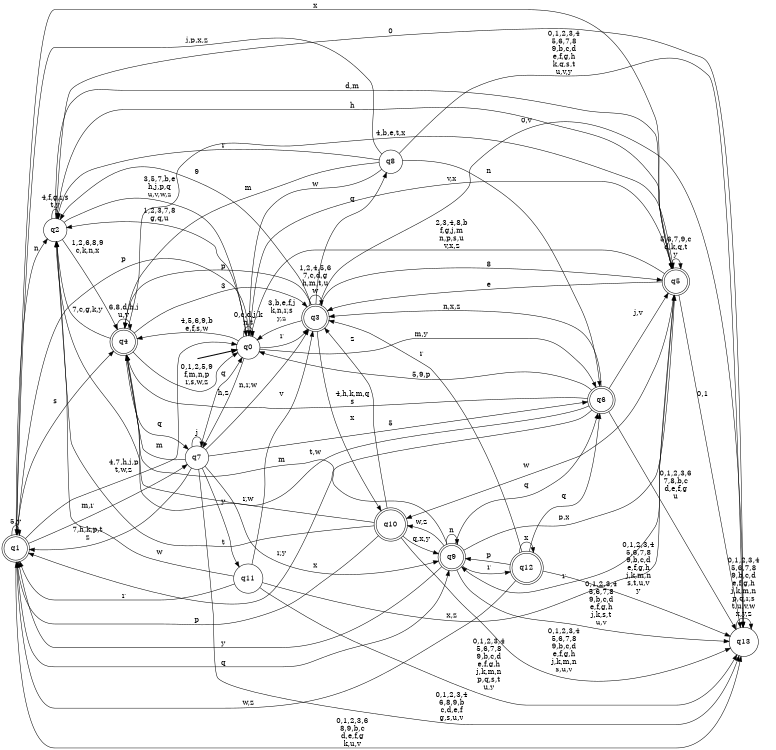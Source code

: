digraph BlueStar {
__start0 [style = invis, shape = none, label = "", width = 0, height = 0];

rankdir=LR;
size="8,5";

s0 [style="filled", color="black", fillcolor="white" shape="circle", label="q0"];
s1 [style="rounded,filled", color="black", fillcolor="white" shape="doublecircle", label="q1"];
s2 [style="filled", color="black", fillcolor="white" shape="circle", label="q2"];
s3 [style="rounded,filled", color="black", fillcolor="white" shape="doublecircle", label="q3"];
s4 [style="rounded,filled", color="black", fillcolor="white" shape="doublecircle", label="q4"];
s5 [style="rounded,filled", color="black", fillcolor="white" shape="doublecircle", label="q5"];
s6 [style="rounded,filled", color="black", fillcolor="white" shape="doublecircle", label="q6"];
s7 [style="filled", color="black", fillcolor="white" shape="circle", label="q7"];
s8 [style="filled", color="black", fillcolor="white" shape="circle", label="q8"];
s9 [style="rounded,filled", color="black", fillcolor="white" shape="doublecircle", label="q9"];
s10 [style="rounded,filled", color="black", fillcolor="white" shape="doublecircle", label="q10"];
s11 [style="filled", color="black", fillcolor="white" shape="circle", label="q11"];
s12 [style="rounded,filled", color="black", fillcolor="white" shape="doublecircle", label="q12"];
s13 [style="filled", color="black", fillcolor="white" shape="circle", label="q13"];
subgraph cluster_main { 
	graph [pad=".75", ranksep="0.15", nodesep="0.15"];
	 style=invis; 
	__start0 -> s0 [penwidth=2];
}
s0 -> s0 [label="0,c,d,j,k\nn,t"];
s0 -> s1 [label="p"];
s0 -> s2 [label="1,2,3,7,8\ng,q,u"];
s0 -> s3 [label="r"];
s0 -> s4 [label="4,5,6,9,b\ne,f,s,w"];
s0 -> s5 [label="v,x"];
s0 -> s6 [label="m,y"];
s0 -> s7 [label="h,z"];
s1 -> s0 [label="4,7,h,j,p\nt,w,z"];
s1 -> s1 [label="5,y"];
s1 -> s2 [label="n"];
s1 -> s4 [label="s"];
s1 -> s5 [label="x"];
s1 -> s7 [label="m,r"];
s1 -> s9 [label="q"];
s1 -> s13 [label="0,1,2,3,6\n8,9,b,c\nd,e,f,g\nk,u,v"];
s2 -> s0 [label="3,5,7,b,e\nh,j,p,q\nu,v,w,z"];
s2 -> s2 [label="4,f,g,r,s\nt,y"];
s2 -> s4 [label="1,2,6,8,9\nc,k,n,x"];
s2 -> s5 [label="d,m"];
s2 -> s13 [label="0"];
s3 -> s0 [label="3,b,e,f,j\nk,n,r,s\ny,z"];
s3 -> s2 [label="9"];
s3 -> s3 [label="1,2,4,5,6\n7,c,d,g\nh,m,t,u\nw"];
s3 -> s4 [label="p"];
s3 -> s5 [label="8"];
s3 -> s8 [label="q"];
s3 -> s10 [label="x"];
s3 -> s13 [label="0,v"];
s4 -> s0 [label="0,1,2,5,9\nf,m,n,p\nr,s,w,z"];
s4 -> s2 [label="7,c,g,k,y"];
s4 -> s3 [label="3"];
s4 -> s4 [label="6,8,d,h,j\nu,v"];
s4 -> s5 [label="4,b,e,t,x"];
s4 -> s7 [label="q"];
s5 -> s0 [label="2,3,4,8,b\nf,g,j,m\nn,p,s,u\nv,x,z"];
s5 -> s2 [label="h"];
s5 -> s3 [label="e"];
s5 -> s5 [label="5,6,7,9,c\nd,k,q,t\ny"];
s5 -> s9 [label="r"];
s5 -> s10 [label="w"];
s5 -> s13 [label="0,1"];
s6 -> s0 [label="5,9,p"];
s6 -> s1 [label="r,y"];
s6 -> s2 [label="t,w"];
s6 -> s3 [label="n,x,z"];
s6 -> s4 [label="4,h,k,m,q\ns"];
s6 -> s5 [label="j,v"];
s6 -> s13 [label="0,1,2,3,6\n7,8,b,c\nd,e,f,g\nu"];
s7 -> s0 [label="q"];
s7 -> s1 [label="7,h,k,p,t\nz"];
s7 -> s3 [label="n,r,w"];
s7 -> s4 [label="m"];
s7 -> s6 [label="5"];
s7 -> s7 [label="j"];
s7 -> s9 [label="x"];
s7 -> s11 [label="y"];
s7 -> s13 [label="0,1,2,3,4\n6,8,9,b\nc,d,e,f\ng,s,u,v"];
s8 -> s0 [label="w"];
s8 -> s1 [label="j,p,x,z"];
s8 -> s2 [label="r"];
s8 -> s4 [label="m"];
s8 -> s6 [label="n"];
s8 -> s13 [label="0,1,2,3,4\n5,6,7,8\n9,b,c,d\ne,f,g,h\nk,q,s,t\nu,v,y"];
s9 -> s1 [label="y"];
s9 -> s4 [label="m"];
s9 -> s5 [label="p,x"];
s9 -> s6 [label="q"];
s9 -> s9 [label="n"];
s9 -> s10 [label="w,z"];
s9 -> s12 [label="r"];
s9 -> s13 [label="0,1,2,3,4\n5,6,7,8\n9,b,c,d\ne,f,g,h\nj,k,s,t\nu,v"];
s10 -> s1 [label="p"];
s10 -> s2 [label="t"];
s10 -> s3 [label="z"];
s10 -> s4 [label="r,w"];
s10 -> s9 [label="q,x,y"];
s10 -> s13 [label="0,1,2,3,4\n5,6,7,8\n9,b,c,d\ne,f,g,h\nj,k,m,n\ns,u,v"];
s11 -> s1 [label="r"];
s11 -> s2 [label="w"];
s11 -> s3 [label="v"];
s11 -> s5 [label="x,z"];
s11 -> s13 [label="0,1,2,3,4\n5,6,7,8\n9,b,c,d\ne,f,g,h\nj,k,m,n\np,q,s,t\nu,y"];
s12 -> s1 [label="w,z"];
s12 -> s3 [label="r"];
s12 -> s6 [label="q"];
s12 -> s9 [label="p"];
s12 -> s12 [label="x"];
s12 -> s13 [label="0,1,2,3,4\n5,6,7,8\n9,b,c,d\ne,f,g,h\nj,k,m,n\ns,t,u,v\ny"];
s13 -> s13 [label="0,1,2,3,4\n5,6,7,8\n9,b,c,d\ne,f,g,h\nj,k,m,n\np,q,r,s\nt,u,v,w\nx,y,z"];

}